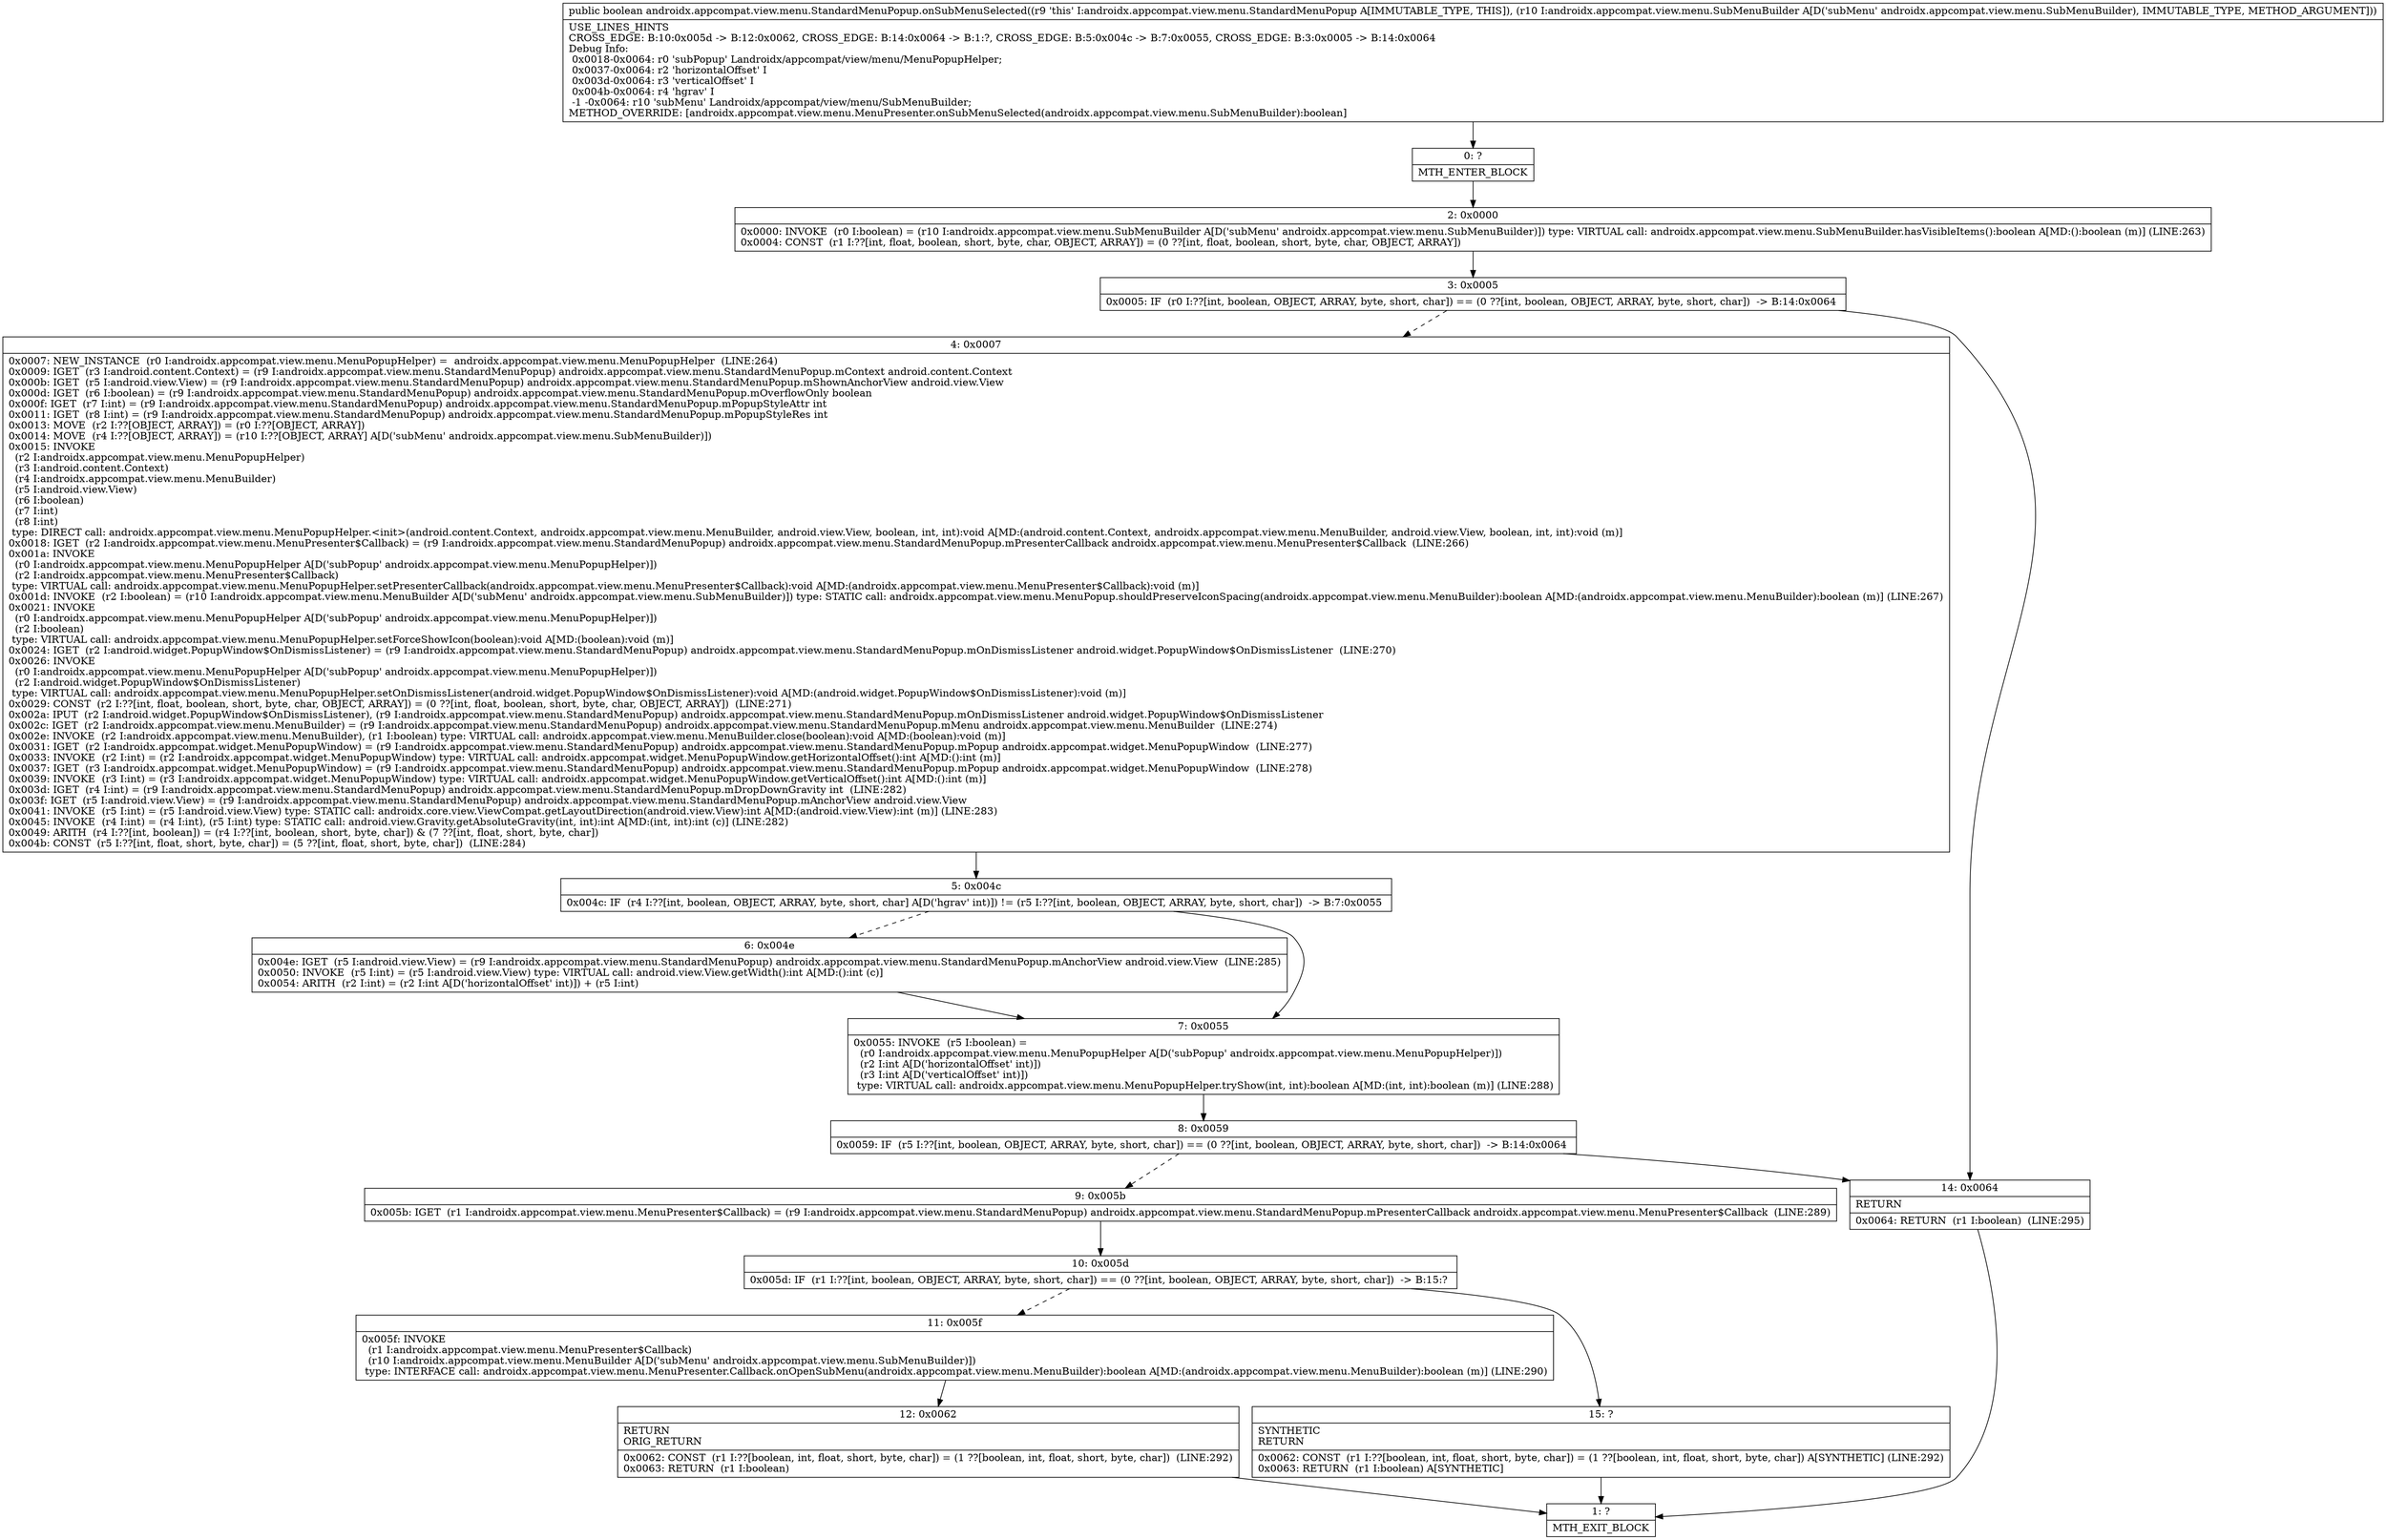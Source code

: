 digraph "CFG forandroidx.appcompat.view.menu.StandardMenuPopup.onSubMenuSelected(Landroidx\/appcompat\/view\/menu\/SubMenuBuilder;)Z" {
Node_0 [shape=record,label="{0\:\ ?|MTH_ENTER_BLOCK\l}"];
Node_2 [shape=record,label="{2\:\ 0x0000|0x0000: INVOKE  (r0 I:boolean) = (r10 I:androidx.appcompat.view.menu.SubMenuBuilder A[D('subMenu' androidx.appcompat.view.menu.SubMenuBuilder)]) type: VIRTUAL call: androidx.appcompat.view.menu.SubMenuBuilder.hasVisibleItems():boolean A[MD:():boolean (m)] (LINE:263)\l0x0004: CONST  (r1 I:??[int, float, boolean, short, byte, char, OBJECT, ARRAY]) = (0 ??[int, float, boolean, short, byte, char, OBJECT, ARRAY]) \l}"];
Node_3 [shape=record,label="{3\:\ 0x0005|0x0005: IF  (r0 I:??[int, boolean, OBJECT, ARRAY, byte, short, char]) == (0 ??[int, boolean, OBJECT, ARRAY, byte, short, char])  \-\> B:14:0x0064 \l}"];
Node_4 [shape=record,label="{4\:\ 0x0007|0x0007: NEW_INSTANCE  (r0 I:androidx.appcompat.view.menu.MenuPopupHelper) =  androidx.appcompat.view.menu.MenuPopupHelper  (LINE:264)\l0x0009: IGET  (r3 I:android.content.Context) = (r9 I:androidx.appcompat.view.menu.StandardMenuPopup) androidx.appcompat.view.menu.StandardMenuPopup.mContext android.content.Context \l0x000b: IGET  (r5 I:android.view.View) = (r9 I:androidx.appcompat.view.menu.StandardMenuPopup) androidx.appcompat.view.menu.StandardMenuPopup.mShownAnchorView android.view.View \l0x000d: IGET  (r6 I:boolean) = (r9 I:androidx.appcompat.view.menu.StandardMenuPopup) androidx.appcompat.view.menu.StandardMenuPopup.mOverflowOnly boolean \l0x000f: IGET  (r7 I:int) = (r9 I:androidx.appcompat.view.menu.StandardMenuPopup) androidx.appcompat.view.menu.StandardMenuPopup.mPopupStyleAttr int \l0x0011: IGET  (r8 I:int) = (r9 I:androidx.appcompat.view.menu.StandardMenuPopup) androidx.appcompat.view.menu.StandardMenuPopup.mPopupStyleRes int \l0x0013: MOVE  (r2 I:??[OBJECT, ARRAY]) = (r0 I:??[OBJECT, ARRAY]) \l0x0014: MOVE  (r4 I:??[OBJECT, ARRAY]) = (r10 I:??[OBJECT, ARRAY] A[D('subMenu' androidx.appcompat.view.menu.SubMenuBuilder)]) \l0x0015: INVOKE  \l  (r2 I:androidx.appcompat.view.menu.MenuPopupHelper)\l  (r3 I:android.content.Context)\l  (r4 I:androidx.appcompat.view.menu.MenuBuilder)\l  (r5 I:android.view.View)\l  (r6 I:boolean)\l  (r7 I:int)\l  (r8 I:int)\l type: DIRECT call: androidx.appcompat.view.menu.MenuPopupHelper.\<init\>(android.content.Context, androidx.appcompat.view.menu.MenuBuilder, android.view.View, boolean, int, int):void A[MD:(android.content.Context, androidx.appcompat.view.menu.MenuBuilder, android.view.View, boolean, int, int):void (m)]\l0x0018: IGET  (r2 I:androidx.appcompat.view.menu.MenuPresenter$Callback) = (r9 I:androidx.appcompat.view.menu.StandardMenuPopup) androidx.appcompat.view.menu.StandardMenuPopup.mPresenterCallback androidx.appcompat.view.menu.MenuPresenter$Callback  (LINE:266)\l0x001a: INVOKE  \l  (r0 I:androidx.appcompat.view.menu.MenuPopupHelper A[D('subPopup' androidx.appcompat.view.menu.MenuPopupHelper)])\l  (r2 I:androidx.appcompat.view.menu.MenuPresenter$Callback)\l type: VIRTUAL call: androidx.appcompat.view.menu.MenuPopupHelper.setPresenterCallback(androidx.appcompat.view.menu.MenuPresenter$Callback):void A[MD:(androidx.appcompat.view.menu.MenuPresenter$Callback):void (m)]\l0x001d: INVOKE  (r2 I:boolean) = (r10 I:androidx.appcompat.view.menu.MenuBuilder A[D('subMenu' androidx.appcompat.view.menu.SubMenuBuilder)]) type: STATIC call: androidx.appcompat.view.menu.MenuPopup.shouldPreserveIconSpacing(androidx.appcompat.view.menu.MenuBuilder):boolean A[MD:(androidx.appcompat.view.menu.MenuBuilder):boolean (m)] (LINE:267)\l0x0021: INVOKE  \l  (r0 I:androidx.appcompat.view.menu.MenuPopupHelper A[D('subPopup' androidx.appcompat.view.menu.MenuPopupHelper)])\l  (r2 I:boolean)\l type: VIRTUAL call: androidx.appcompat.view.menu.MenuPopupHelper.setForceShowIcon(boolean):void A[MD:(boolean):void (m)]\l0x0024: IGET  (r2 I:android.widget.PopupWindow$OnDismissListener) = (r9 I:androidx.appcompat.view.menu.StandardMenuPopup) androidx.appcompat.view.menu.StandardMenuPopup.mOnDismissListener android.widget.PopupWindow$OnDismissListener  (LINE:270)\l0x0026: INVOKE  \l  (r0 I:androidx.appcompat.view.menu.MenuPopupHelper A[D('subPopup' androidx.appcompat.view.menu.MenuPopupHelper)])\l  (r2 I:android.widget.PopupWindow$OnDismissListener)\l type: VIRTUAL call: androidx.appcompat.view.menu.MenuPopupHelper.setOnDismissListener(android.widget.PopupWindow$OnDismissListener):void A[MD:(android.widget.PopupWindow$OnDismissListener):void (m)]\l0x0029: CONST  (r2 I:??[int, float, boolean, short, byte, char, OBJECT, ARRAY]) = (0 ??[int, float, boolean, short, byte, char, OBJECT, ARRAY])  (LINE:271)\l0x002a: IPUT  (r2 I:android.widget.PopupWindow$OnDismissListener), (r9 I:androidx.appcompat.view.menu.StandardMenuPopup) androidx.appcompat.view.menu.StandardMenuPopup.mOnDismissListener android.widget.PopupWindow$OnDismissListener \l0x002c: IGET  (r2 I:androidx.appcompat.view.menu.MenuBuilder) = (r9 I:androidx.appcompat.view.menu.StandardMenuPopup) androidx.appcompat.view.menu.StandardMenuPopup.mMenu androidx.appcompat.view.menu.MenuBuilder  (LINE:274)\l0x002e: INVOKE  (r2 I:androidx.appcompat.view.menu.MenuBuilder), (r1 I:boolean) type: VIRTUAL call: androidx.appcompat.view.menu.MenuBuilder.close(boolean):void A[MD:(boolean):void (m)]\l0x0031: IGET  (r2 I:androidx.appcompat.widget.MenuPopupWindow) = (r9 I:androidx.appcompat.view.menu.StandardMenuPopup) androidx.appcompat.view.menu.StandardMenuPopup.mPopup androidx.appcompat.widget.MenuPopupWindow  (LINE:277)\l0x0033: INVOKE  (r2 I:int) = (r2 I:androidx.appcompat.widget.MenuPopupWindow) type: VIRTUAL call: androidx.appcompat.widget.MenuPopupWindow.getHorizontalOffset():int A[MD:():int (m)]\l0x0037: IGET  (r3 I:androidx.appcompat.widget.MenuPopupWindow) = (r9 I:androidx.appcompat.view.menu.StandardMenuPopup) androidx.appcompat.view.menu.StandardMenuPopup.mPopup androidx.appcompat.widget.MenuPopupWindow  (LINE:278)\l0x0039: INVOKE  (r3 I:int) = (r3 I:androidx.appcompat.widget.MenuPopupWindow) type: VIRTUAL call: androidx.appcompat.widget.MenuPopupWindow.getVerticalOffset():int A[MD:():int (m)]\l0x003d: IGET  (r4 I:int) = (r9 I:androidx.appcompat.view.menu.StandardMenuPopup) androidx.appcompat.view.menu.StandardMenuPopup.mDropDownGravity int  (LINE:282)\l0x003f: IGET  (r5 I:android.view.View) = (r9 I:androidx.appcompat.view.menu.StandardMenuPopup) androidx.appcompat.view.menu.StandardMenuPopup.mAnchorView android.view.View \l0x0041: INVOKE  (r5 I:int) = (r5 I:android.view.View) type: STATIC call: androidx.core.view.ViewCompat.getLayoutDirection(android.view.View):int A[MD:(android.view.View):int (m)] (LINE:283)\l0x0045: INVOKE  (r4 I:int) = (r4 I:int), (r5 I:int) type: STATIC call: android.view.Gravity.getAbsoluteGravity(int, int):int A[MD:(int, int):int (c)] (LINE:282)\l0x0049: ARITH  (r4 I:??[int, boolean]) = (r4 I:??[int, boolean, short, byte, char]) & (7 ??[int, float, short, byte, char]) \l0x004b: CONST  (r5 I:??[int, float, short, byte, char]) = (5 ??[int, float, short, byte, char])  (LINE:284)\l}"];
Node_5 [shape=record,label="{5\:\ 0x004c|0x004c: IF  (r4 I:??[int, boolean, OBJECT, ARRAY, byte, short, char] A[D('hgrav' int)]) != (r5 I:??[int, boolean, OBJECT, ARRAY, byte, short, char])  \-\> B:7:0x0055 \l}"];
Node_6 [shape=record,label="{6\:\ 0x004e|0x004e: IGET  (r5 I:android.view.View) = (r9 I:androidx.appcompat.view.menu.StandardMenuPopup) androidx.appcompat.view.menu.StandardMenuPopup.mAnchorView android.view.View  (LINE:285)\l0x0050: INVOKE  (r5 I:int) = (r5 I:android.view.View) type: VIRTUAL call: android.view.View.getWidth():int A[MD:():int (c)]\l0x0054: ARITH  (r2 I:int) = (r2 I:int A[D('horizontalOffset' int)]) + (r5 I:int) \l}"];
Node_7 [shape=record,label="{7\:\ 0x0055|0x0055: INVOKE  (r5 I:boolean) = \l  (r0 I:androidx.appcompat.view.menu.MenuPopupHelper A[D('subPopup' androidx.appcompat.view.menu.MenuPopupHelper)])\l  (r2 I:int A[D('horizontalOffset' int)])\l  (r3 I:int A[D('verticalOffset' int)])\l type: VIRTUAL call: androidx.appcompat.view.menu.MenuPopupHelper.tryShow(int, int):boolean A[MD:(int, int):boolean (m)] (LINE:288)\l}"];
Node_8 [shape=record,label="{8\:\ 0x0059|0x0059: IF  (r5 I:??[int, boolean, OBJECT, ARRAY, byte, short, char]) == (0 ??[int, boolean, OBJECT, ARRAY, byte, short, char])  \-\> B:14:0x0064 \l}"];
Node_9 [shape=record,label="{9\:\ 0x005b|0x005b: IGET  (r1 I:androidx.appcompat.view.menu.MenuPresenter$Callback) = (r9 I:androidx.appcompat.view.menu.StandardMenuPopup) androidx.appcompat.view.menu.StandardMenuPopup.mPresenterCallback androidx.appcompat.view.menu.MenuPresenter$Callback  (LINE:289)\l}"];
Node_10 [shape=record,label="{10\:\ 0x005d|0x005d: IF  (r1 I:??[int, boolean, OBJECT, ARRAY, byte, short, char]) == (0 ??[int, boolean, OBJECT, ARRAY, byte, short, char])  \-\> B:15:? \l}"];
Node_11 [shape=record,label="{11\:\ 0x005f|0x005f: INVOKE  \l  (r1 I:androidx.appcompat.view.menu.MenuPresenter$Callback)\l  (r10 I:androidx.appcompat.view.menu.MenuBuilder A[D('subMenu' androidx.appcompat.view.menu.SubMenuBuilder)])\l type: INTERFACE call: androidx.appcompat.view.menu.MenuPresenter.Callback.onOpenSubMenu(androidx.appcompat.view.menu.MenuBuilder):boolean A[MD:(androidx.appcompat.view.menu.MenuBuilder):boolean (m)] (LINE:290)\l}"];
Node_12 [shape=record,label="{12\:\ 0x0062|RETURN\lORIG_RETURN\l|0x0062: CONST  (r1 I:??[boolean, int, float, short, byte, char]) = (1 ??[boolean, int, float, short, byte, char])  (LINE:292)\l0x0063: RETURN  (r1 I:boolean) \l}"];
Node_1 [shape=record,label="{1\:\ ?|MTH_EXIT_BLOCK\l}"];
Node_15 [shape=record,label="{15\:\ ?|SYNTHETIC\lRETURN\l|0x0062: CONST  (r1 I:??[boolean, int, float, short, byte, char]) = (1 ??[boolean, int, float, short, byte, char]) A[SYNTHETIC] (LINE:292)\l0x0063: RETURN  (r1 I:boolean) A[SYNTHETIC]\l}"];
Node_14 [shape=record,label="{14\:\ 0x0064|RETURN\l|0x0064: RETURN  (r1 I:boolean)  (LINE:295)\l}"];
MethodNode[shape=record,label="{public boolean androidx.appcompat.view.menu.StandardMenuPopup.onSubMenuSelected((r9 'this' I:androidx.appcompat.view.menu.StandardMenuPopup A[IMMUTABLE_TYPE, THIS]), (r10 I:androidx.appcompat.view.menu.SubMenuBuilder A[D('subMenu' androidx.appcompat.view.menu.SubMenuBuilder), IMMUTABLE_TYPE, METHOD_ARGUMENT]))  | USE_LINES_HINTS\lCROSS_EDGE: B:10:0x005d \-\> B:12:0x0062, CROSS_EDGE: B:14:0x0064 \-\> B:1:?, CROSS_EDGE: B:5:0x004c \-\> B:7:0x0055, CROSS_EDGE: B:3:0x0005 \-\> B:14:0x0064\lDebug Info:\l  0x0018\-0x0064: r0 'subPopup' Landroidx\/appcompat\/view\/menu\/MenuPopupHelper;\l  0x0037\-0x0064: r2 'horizontalOffset' I\l  0x003d\-0x0064: r3 'verticalOffset' I\l  0x004b\-0x0064: r4 'hgrav' I\l  \-1 \-0x0064: r10 'subMenu' Landroidx\/appcompat\/view\/menu\/SubMenuBuilder;\lMETHOD_OVERRIDE: [androidx.appcompat.view.menu.MenuPresenter.onSubMenuSelected(androidx.appcompat.view.menu.SubMenuBuilder):boolean]\l}"];
MethodNode -> Node_0;Node_0 -> Node_2;
Node_2 -> Node_3;
Node_3 -> Node_4[style=dashed];
Node_3 -> Node_14;
Node_4 -> Node_5;
Node_5 -> Node_6[style=dashed];
Node_5 -> Node_7;
Node_6 -> Node_7;
Node_7 -> Node_8;
Node_8 -> Node_9[style=dashed];
Node_8 -> Node_14;
Node_9 -> Node_10;
Node_10 -> Node_11[style=dashed];
Node_10 -> Node_15;
Node_11 -> Node_12;
Node_12 -> Node_1;
Node_15 -> Node_1;
Node_14 -> Node_1;
}

